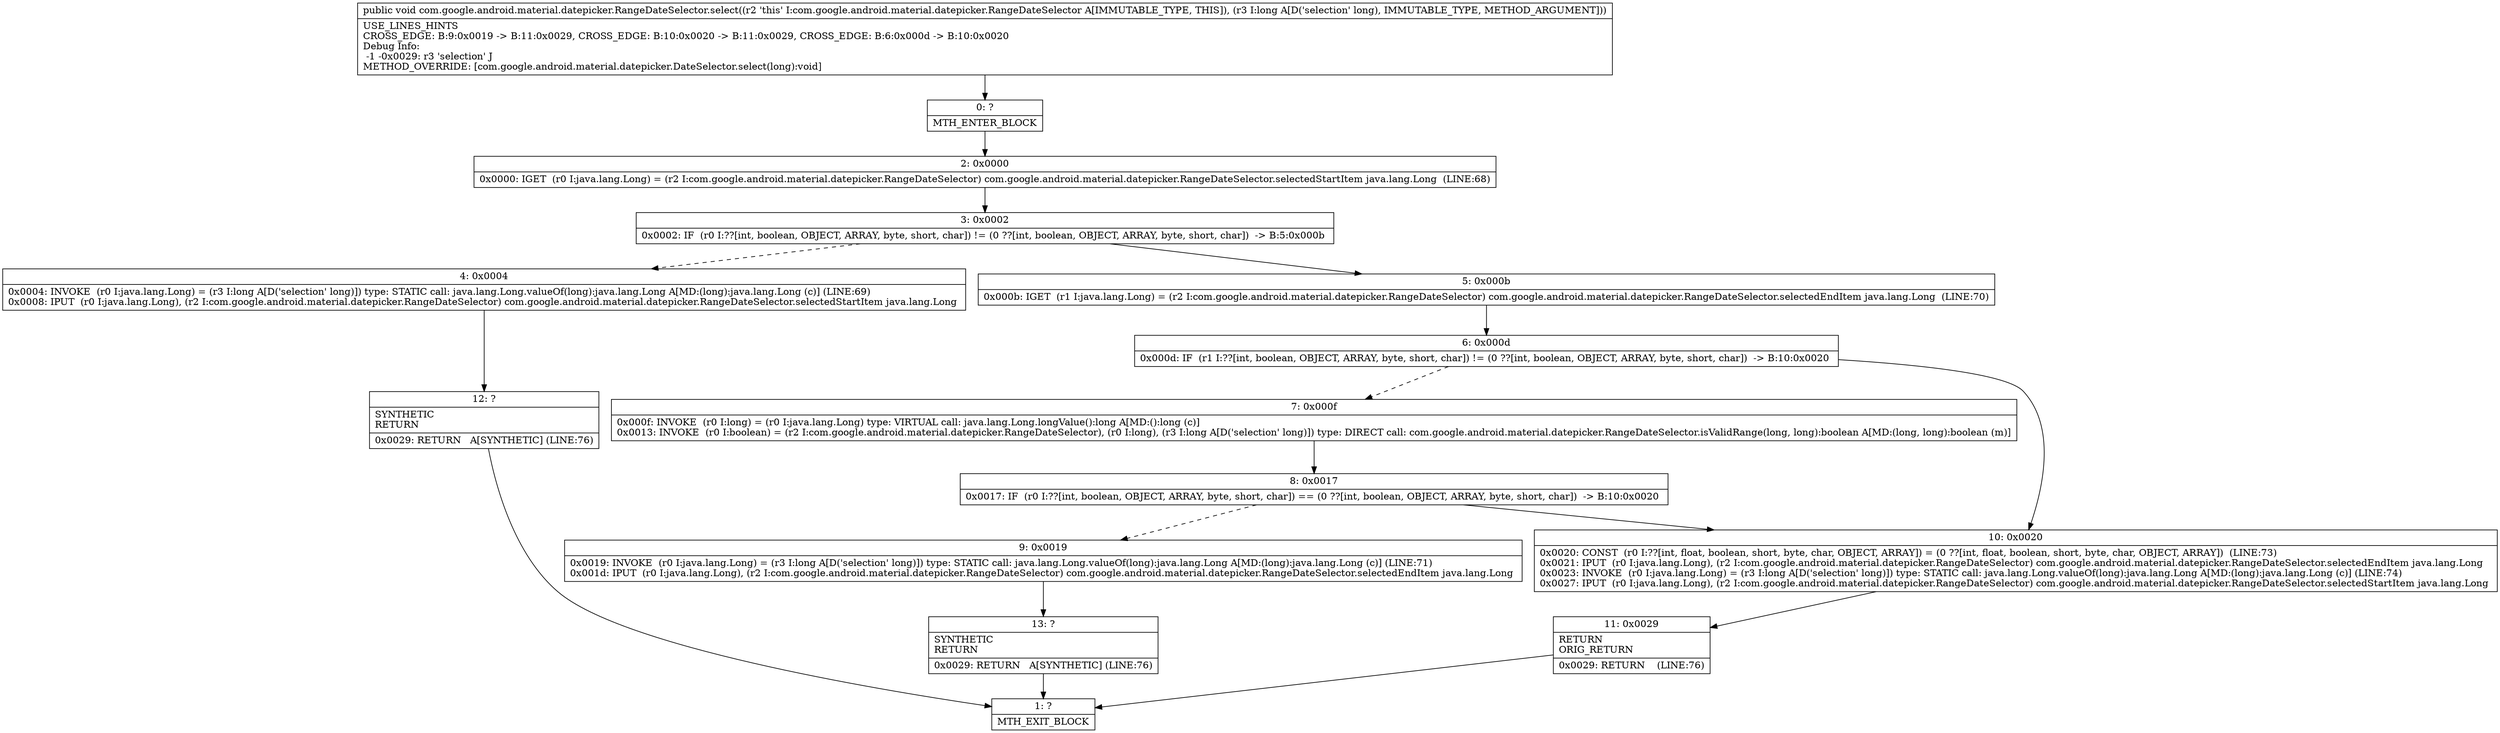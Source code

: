 digraph "CFG forcom.google.android.material.datepicker.RangeDateSelector.select(J)V" {
Node_0 [shape=record,label="{0\:\ ?|MTH_ENTER_BLOCK\l}"];
Node_2 [shape=record,label="{2\:\ 0x0000|0x0000: IGET  (r0 I:java.lang.Long) = (r2 I:com.google.android.material.datepicker.RangeDateSelector) com.google.android.material.datepicker.RangeDateSelector.selectedStartItem java.lang.Long  (LINE:68)\l}"];
Node_3 [shape=record,label="{3\:\ 0x0002|0x0002: IF  (r0 I:??[int, boolean, OBJECT, ARRAY, byte, short, char]) != (0 ??[int, boolean, OBJECT, ARRAY, byte, short, char])  \-\> B:5:0x000b \l}"];
Node_4 [shape=record,label="{4\:\ 0x0004|0x0004: INVOKE  (r0 I:java.lang.Long) = (r3 I:long A[D('selection' long)]) type: STATIC call: java.lang.Long.valueOf(long):java.lang.Long A[MD:(long):java.lang.Long (c)] (LINE:69)\l0x0008: IPUT  (r0 I:java.lang.Long), (r2 I:com.google.android.material.datepicker.RangeDateSelector) com.google.android.material.datepicker.RangeDateSelector.selectedStartItem java.lang.Long \l}"];
Node_12 [shape=record,label="{12\:\ ?|SYNTHETIC\lRETURN\l|0x0029: RETURN   A[SYNTHETIC] (LINE:76)\l}"];
Node_1 [shape=record,label="{1\:\ ?|MTH_EXIT_BLOCK\l}"];
Node_5 [shape=record,label="{5\:\ 0x000b|0x000b: IGET  (r1 I:java.lang.Long) = (r2 I:com.google.android.material.datepicker.RangeDateSelector) com.google.android.material.datepicker.RangeDateSelector.selectedEndItem java.lang.Long  (LINE:70)\l}"];
Node_6 [shape=record,label="{6\:\ 0x000d|0x000d: IF  (r1 I:??[int, boolean, OBJECT, ARRAY, byte, short, char]) != (0 ??[int, boolean, OBJECT, ARRAY, byte, short, char])  \-\> B:10:0x0020 \l}"];
Node_7 [shape=record,label="{7\:\ 0x000f|0x000f: INVOKE  (r0 I:long) = (r0 I:java.lang.Long) type: VIRTUAL call: java.lang.Long.longValue():long A[MD:():long (c)]\l0x0013: INVOKE  (r0 I:boolean) = (r2 I:com.google.android.material.datepicker.RangeDateSelector), (r0 I:long), (r3 I:long A[D('selection' long)]) type: DIRECT call: com.google.android.material.datepicker.RangeDateSelector.isValidRange(long, long):boolean A[MD:(long, long):boolean (m)]\l}"];
Node_8 [shape=record,label="{8\:\ 0x0017|0x0017: IF  (r0 I:??[int, boolean, OBJECT, ARRAY, byte, short, char]) == (0 ??[int, boolean, OBJECT, ARRAY, byte, short, char])  \-\> B:10:0x0020 \l}"];
Node_9 [shape=record,label="{9\:\ 0x0019|0x0019: INVOKE  (r0 I:java.lang.Long) = (r3 I:long A[D('selection' long)]) type: STATIC call: java.lang.Long.valueOf(long):java.lang.Long A[MD:(long):java.lang.Long (c)] (LINE:71)\l0x001d: IPUT  (r0 I:java.lang.Long), (r2 I:com.google.android.material.datepicker.RangeDateSelector) com.google.android.material.datepicker.RangeDateSelector.selectedEndItem java.lang.Long \l}"];
Node_13 [shape=record,label="{13\:\ ?|SYNTHETIC\lRETURN\l|0x0029: RETURN   A[SYNTHETIC] (LINE:76)\l}"];
Node_10 [shape=record,label="{10\:\ 0x0020|0x0020: CONST  (r0 I:??[int, float, boolean, short, byte, char, OBJECT, ARRAY]) = (0 ??[int, float, boolean, short, byte, char, OBJECT, ARRAY])  (LINE:73)\l0x0021: IPUT  (r0 I:java.lang.Long), (r2 I:com.google.android.material.datepicker.RangeDateSelector) com.google.android.material.datepicker.RangeDateSelector.selectedEndItem java.lang.Long \l0x0023: INVOKE  (r0 I:java.lang.Long) = (r3 I:long A[D('selection' long)]) type: STATIC call: java.lang.Long.valueOf(long):java.lang.Long A[MD:(long):java.lang.Long (c)] (LINE:74)\l0x0027: IPUT  (r0 I:java.lang.Long), (r2 I:com.google.android.material.datepicker.RangeDateSelector) com.google.android.material.datepicker.RangeDateSelector.selectedStartItem java.lang.Long \l}"];
Node_11 [shape=record,label="{11\:\ 0x0029|RETURN\lORIG_RETURN\l|0x0029: RETURN    (LINE:76)\l}"];
MethodNode[shape=record,label="{public void com.google.android.material.datepicker.RangeDateSelector.select((r2 'this' I:com.google.android.material.datepicker.RangeDateSelector A[IMMUTABLE_TYPE, THIS]), (r3 I:long A[D('selection' long), IMMUTABLE_TYPE, METHOD_ARGUMENT]))  | USE_LINES_HINTS\lCROSS_EDGE: B:9:0x0019 \-\> B:11:0x0029, CROSS_EDGE: B:10:0x0020 \-\> B:11:0x0029, CROSS_EDGE: B:6:0x000d \-\> B:10:0x0020\lDebug Info:\l  \-1 \-0x0029: r3 'selection' J\lMETHOD_OVERRIDE: [com.google.android.material.datepicker.DateSelector.select(long):void]\l}"];
MethodNode -> Node_0;Node_0 -> Node_2;
Node_2 -> Node_3;
Node_3 -> Node_4[style=dashed];
Node_3 -> Node_5;
Node_4 -> Node_12;
Node_12 -> Node_1;
Node_5 -> Node_6;
Node_6 -> Node_7[style=dashed];
Node_6 -> Node_10;
Node_7 -> Node_8;
Node_8 -> Node_9[style=dashed];
Node_8 -> Node_10;
Node_9 -> Node_13;
Node_13 -> Node_1;
Node_10 -> Node_11;
Node_11 -> Node_1;
}

